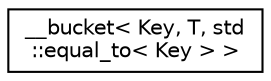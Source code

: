digraph "Graphical Class Hierarchy"
{
 // LATEX_PDF_SIZE
  edge [fontname="Helvetica",fontsize="10",labelfontname="Helvetica",labelfontsize="10"];
  node [fontname="Helvetica",fontsize="10",shape=record];
  rankdir="LR";
  Node0 [label="__bucket\< Key, T, std\l::equal_to\< Key \> \>",height=0.2,width=0.4,color="black", fillcolor="white", style="filled",URL="$struct____bucket.html",tooltip=" "];
}
